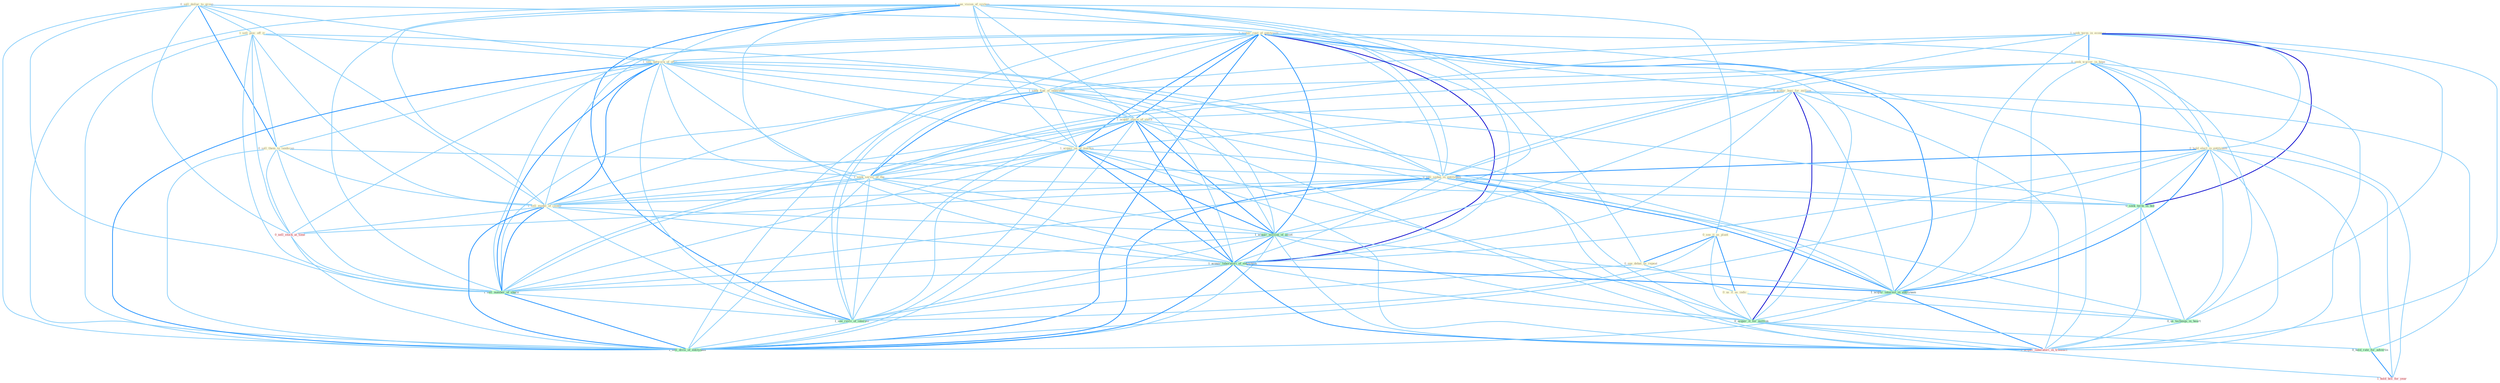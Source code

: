 Graph G{ 
    node
    [shape=polygon,style=filled,width=.5,height=.06,color="#BDFCC9",fixedsize=true,fontsize=4,
    fontcolor="#2f4f4f"];
    {node
    [color="#ffffe0", fontcolor="#8b7d6b"] "1_see_vision_of_system " "0_sell_dollar_to_group " "1_seek_term_in_economi " "1_acquir_rest_of_entitynam " "1_sell_piec_off_it " "0_acquir_busi_for_million " "0_seek_waiver_in_hope " "0_hold_elect_in_entitynam " "0_see_it_as_plant " "0_see_debat_as_repeat " "1_sell_network_of_offic " "0_sell_them_to_landscap " "0_sell_sedan_in_entitynam " "1_seek_fine_of_othernum " "0_us_it_as_indic " "1_acquir_share_of_stock " "1_acquir_on_of_machin " "1_seek_servic_of_the " "1_sell_model_of_center "}
{node [color="#fff0f5", fontcolor="#b22222"] "0_acquir_laboratori_in_transact " "0_sell_stock_at_time " "1_hold_bill_for_year "}
edge [color="#B0E2FF"];

	"1_see_vision_of_system " -- "1_acquir_rest_of_entitynam " [w="1", color="#87cefa" ];
	"1_see_vision_of_system " -- "0_see_it_as_plant " [w="1", color="#87cefa" ];
	"1_see_vision_of_system " -- "0_see_debat_as_repeat " [w="1", color="#87cefa" ];
	"1_see_vision_of_system " -- "1_sell_network_of_offic " [w="1", color="#87cefa" ];
	"1_see_vision_of_system " -- "1_seek_fine_of_othernum " [w="1", color="#87cefa" ];
	"1_see_vision_of_system " -- "1_acquir_share_of_stock " [w="1", color="#87cefa" ];
	"1_see_vision_of_system " -- "1_acquir_on_of_machin " [w="1", color="#87cefa" ];
	"1_see_vision_of_system " -- "1_seek_servic_of_the " [w="1", color="#87cefa" ];
	"1_see_vision_of_system " -- "1_sell_model_of_center " [w="1", color="#87cefa" ];
	"1_see_vision_of_system " -- "1_acquir_million_of_asset " [w="1", color="#87cefa" ];
	"1_see_vision_of_system " -- "1_acquir_laboratori_of_entitynam " [w="1", color="#87cefa" ];
	"1_see_vision_of_system " -- "1_sell_number_of_share " [w="1", color="#87cefa" ];
	"1_see_vision_of_system " -- "1_see_reviv_of_interest " [w="2", color="#1e90ff" , len=0.8];
	"1_see_vision_of_system " -- "1_sell_divis_of_entitynam " [w="1", color="#87cefa" ];
	"0_sell_dollar_to_group " -- "1_sell_piec_off_it " [w="1", color="#87cefa" ];
	"0_sell_dollar_to_group " -- "1_sell_network_of_offic " [w="1", color="#87cefa" ];
	"0_sell_dollar_to_group " -- "0_sell_them_to_landscap " [w="2", color="#1e90ff" , len=0.8];
	"0_sell_dollar_to_group " -- "0_sell_sedan_in_entitynam " [w="1", color="#87cefa" ];
	"0_sell_dollar_to_group " -- "1_sell_model_of_center " [w="1", color="#87cefa" ];
	"0_sell_dollar_to_group " -- "0_sell_stock_at_time " [w="1", color="#87cefa" ];
	"0_sell_dollar_to_group " -- "1_sell_number_of_share " [w="1", color="#87cefa" ];
	"0_sell_dollar_to_group " -- "1_sell_divis_of_entitynam " [w="1", color="#87cefa" ];
	"1_seek_term_in_economi " -- "0_seek_waiver_in_hope " [w="2", color="#1e90ff" , len=0.8];
	"1_seek_term_in_economi " -- "0_hold_elect_in_entitynam " [w="1", color="#87cefa" ];
	"1_seek_term_in_economi " -- "0_sell_sedan_in_entitynam " [w="1", color="#87cefa" ];
	"1_seek_term_in_economi " -- "1_seek_fine_of_othernum " [w="1", color="#87cefa" ];
	"1_seek_term_in_economi " -- "1_seek_servic_of_the " [w="1", color="#87cefa" ];
	"1_seek_term_in_economi " -- "0_seek_term_in_bid " [w="3", color="#0000cd" , len=0.6];
	"1_seek_term_in_economi " -- "1_acquir_interest_in_entitynam " [w="1", color="#87cefa" ];
	"1_seek_term_in_economi " -- "0_us_techniqu_in_heart " [w="1", color="#87cefa" ];
	"1_seek_term_in_economi " -- "0_acquir_laboratori_in_transact " [w="1", color="#87cefa" ];
	"1_acquir_rest_of_entitynam " -- "0_acquir_busi_for_million " [w="1", color="#87cefa" ];
	"1_acquir_rest_of_entitynam " -- "0_hold_elect_in_entitynam " [w="1", color="#87cefa" ];
	"1_acquir_rest_of_entitynam " -- "1_sell_network_of_offic " [w="1", color="#87cefa" ];
	"1_acquir_rest_of_entitynam " -- "0_sell_sedan_in_entitynam " [w="1", color="#87cefa" ];
	"1_acquir_rest_of_entitynam " -- "1_seek_fine_of_othernum " [w="1", color="#87cefa" ];
	"1_acquir_rest_of_entitynam " -- "1_acquir_share_of_stock " [w="2", color="#1e90ff" , len=0.8];
	"1_acquir_rest_of_entitynam " -- "1_acquir_on_of_machin " [w="2", color="#1e90ff" , len=0.8];
	"1_acquir_rest_of_entitynam " -- "1_seek_servic_of_the " [w="1", color="#87cefa" ];
	"1_acquir_rest_of_entitynam " -- "1_sell_model_of_center " [w="1", color="#87cefa" ];
	"1_acquir_rest_of_entitynam " -- "1_acquir_million_of_asset " [w="2", color="#1e90ff" , len=0.8];
	"1_acquir_rest_of_entitynam " -- "1_acquir_laboratori_of_entitynam " [w="3", color="#0000cd" , len=0.6];
	"1_acquir_rest_of_entitynam " -- "1_acquir_interest_in_entitynam " [w="2", color="#1e90ff" , len=0.8];
	"1_acquir_rest_of_entitynam " -- "0_acquir_it_for_million " [w="1", color="#87cefa" ];
	"1_acquir_rest_of_entitynam " -- "0_acquir_laboratori_in_transact " [w="1", color="#87cefa" ];
	"1_acquir_rest_of_entitynam " -- "1_sell_number_of_share " [w="1", color="#87cefa" ];
	"1_acquir_rest_of_entitynam " -- "1_see_reviv_of_interest " [w="1", color="#87cefa" ];
	"1_acquir_rest_of_entitynam " -- "1_sell_divis_of_entitynam " [w="2", color="#1e90ff" , len=0.8];
	"1_sell_piec_off_it " -- "1_sell_network_of_offic " [w="1", color="#87cefa" ];
	"1_sell_piec_off_it " -- "0_sell_them_to_landscap " [w="1", color="#87cefa" ];
	"1_sell_piec_off_it " -- "0_sell_sedan_in_entitynam " [w="1", color="#87cefa" ];
	"1_sell_piec_off_it " -- "1_sell_model_of_center " [w="1", color="#87cefa" ];
	"1_sell_piec_off_it " -- "0_sell_stock_at_time " [w="1", color="#87cefa" ];
	"1_sell_piec_off_it " -- "1_sell_number_of_share " [w="1", color="#87cefa" ];
	"1_sell_piec_off_it " -- "1_sell_divis_of_entitynam " [w="1", color="#87cefa" ];
	"0_acquir_busi_for_million " -- "1_acquir_share_of_stock " [w="1", color="#87cefa" ];
	"0_acquir_busi_for_million " -- "1_acquir_on_of_machin " [w="1", color="#87cefa" ];
	"0_acquir_busi_for_million " -- "1_acquir_million_of_asset " [w="1", color="#87cefa" ];
	"0_acquir_busi_for_million " -- "1_acquir_laboratori_of_entitynam " [w="1", color="#87cefa" ];
	"0_acquir_busi_for_million " -- "1_acquir_interest_in_entitynam " [w="1", color="#87cefa" ];
	"0_acquir_busi_for_million " -- "0_acquir_it_for_million " [w="3", color="#0000cd" , len=0.6];
	"0_acquir_busi_for_million " -- "0_hold_rate_for_advertis " [w="1", color="#87cefa" ];
	"0_acquir_busi_for_million " -- "0_acquir_laboratori_in_transact " [w="1", color="#87cefa" ];
	"0_acquir_busi_for_million " -- "1_hold_bill_for_year " [w="1", color="#87cefa" ];
	"0_seek_waiver_in_hope " -- "0_hold_elect_in_entitynam " [w="1", color="#87cefa" ];
	"0_seek_waiver_in_hope " -- "0_sell_sedan_in_entitynam " [w="1", color="#87cefa" ];
	"0_seek_waiver_in_hope " -- "1_seek_fine_of_othernum " [w="1", color="#87cefa" ];
	"0_seek_waiver_in_hope " -- "1_seek_servic_of_the " [w="1", color="#87cefa" ];
	"0_seek_waiver_in_hope " -- "0_seek_term_in_bid " [w="2", color="#1e90ff" , len=0.8];
	"0_seek_waiver_in_hope " -- "1_acquir_interest_in_entitynam " [w="1", color="#87cefa" ];
	"0_seek_waiver_in_hope " -- "0_us_techniqu_in_heart " [w="1", color="#87cefa" ];
	"0_seek_waiver_in_hope " -- "0_acquir_laboratori_in_transact " [w="1", color="#87cefa" ];
	"0_hold_elect_in_entitynam " -- "0_sell_sedan_in_entitynam " [w="2", color="#1e90ff" , len=0.8];
	"0_hold_elect_in_entitynam " -- "1_acquir_laboratori_of_entitynam " [w="1", color="#87cefa" ];
	"0_hold_elect_in_entitynam " -- "0_seek_term_in_bid " [w="1", color="#87cefa" ];
	"0_hold_elect_in_entitynam " -- "1_acquir_interest_in_entitynam " [w="2", color="#1e90ff" , len=0.8];
	"0_hold_elect_in_entitynam " -- "0_us_techniqu_in_heart " [w="1", color="#87cefa" ];
	"0_hold_elect_in_entitynam " -- "0_hold_rate_for_advertis " [w="1", color="#87cefa" ];
	"0_hold_elect_in_entitynam " -- "0_acquir_laboratori_in_transact " [w="1", color="#87cefa" ];
	"0_hold_elect_in_entitynam " -- "1_hold_bill_for_year " [w="1", color="#87cefa" ];
	"0_hold_elect_in_entitynam " -- "1_sell_divis_of_entitynam " [w="1", color="#87cefa" ];
	"0_see_it_as_plant " -- "0_see_debat_as_repeat " [w="2", color="#1e90ff" , len=0.8];
	"0_see_it_as_plant " -- "0_us_it_as_indic " [w="2", color="#1e90ff" , len=0.8];
	"0_see_it_as_plant " -- "0_acquir_it_for_million " [w="1", color="#87cefa" ];
	"0_see_it_as_plant " -- "1_see_reviv_of_interest " [w="1", color="#87cefa" ];
	"0_see_debat_as_repeat " -- "0_us_it_as_indic " [w="1", color="#87cefa" ];
	"0_see_debat_as_repeat " -- "1_see_reviv_of_interest " [w="1", color="#87cefa" ];
	"1_sell_network_of_offic " -- "0_sell_them_to_landscap " [w="1", color="#87cefa" ];
	"1_sell_network_of_offic " -- "0_sell_sedan_in_entitynam " [w="1", color="#87cefa" ];
	"1_sell_network_of_offic " -- "1_seek_fine_of_othernum " [w="1", color="#87cefa" ];
	"1_sell_network_of_offic " -- "1_acquir_share_of_stock " [w="1", color="#87cefa" ];
	"1_sell_network_of_offic " -- "1_acquir_on_of_machin " [w="1", color="#87cefa" ];
	"1_sell_network_of_offic " -- "1_seek_servic_of_the " [w="1", color="#87cefa" ];
	"1_sell_network_of_offic " -- "1_sell_model_of_center " [w="2", color="#1e90ff" , len=0.8];
	"1_sell_network_of_offic " -- "1_acquir_million_of_asset " [w="1", color="#87cefa" ];
	"1_sell_network_of_offic " -- "1_acquir_laboratori_of_entitynam " [w="1", color="#87cefa" ];
	"1_sell_network_of_offic " -- "0_sell_stock_at_time " [w="1", color="#87cefa" ];
	"1_sell_network_of_offic " -- "1_sell_number_of_share " [w="2", color="#1e90ff" , len=0.8];
	"1_sell_network_of_offic " -- "1_see_reviv_of_interest " [w="1", color="#87cefa" ];
	"1_sell_network_of_offic " -- "1_sell_divis_of_entitynam " [w="2", color="#1e90ff" , len=0.8];
	"0_sell_them_to_landscap " -- "0_sell_sedan_in_entitynam " [w="1", color="#87cefa" ];
	"0_sell_them_to_landscap " -- "1_sell_model_of_center " [w="1", color="#87cefa" ];
	"0_sell_them_to_landscap " -- "0_sell_stock_at_time " [w="1", color="#87cefa" ];
	"0_sell_them_to_landscap " -- "1_sell_number_of_share " [w="1", color="#87cefa" ];
	"0_sell_them_to_landscap " -- "1_sell_divis_of_entitynam " [w="1", color="#87cefa" ];
	"0_sell_sedan_in_entitynam " -- "1_sell_model_of_center " [w="1", color="#87cefa" ];
	"0_sell_sedan_in_entitynam " -- "1_acquir_laboratori_of_entitynam " [w="1", color="#87cefa" ];
	"0_sell_sedan_in_entitynam " -- "0_seek_term_in_bid " [w="1", color="#87cefa" ];
	"0_sell_sedan_in_entitynam " -- "1_acquir_interest_in_entitynam " [w="2", color="#1e90ff" , len=0.8];
	"0_sell_sedan_in_entitynam " -- "0_us_techniqu_in_heart " [w="1", color="#87cefa" ];
	"0_sell_sedan_in_entitynam " -- "0_acquir_laboratori_in_transact " [w="1", color="#87cefa" ];
	"0_sell_sedan_in_entitynam " -- "0_sell_stock_at_time " [w="1", color="#87cefa" ];
	"0_sell_sedan_in_entitynam " -- "1_sell_number_of_share " [w="1", color="#87cefa" ];
	"0_sell_sedan_in_entitynam " -- "1_sell_divis_of_entitynam " [w="2", color="#1e90ff" , len=0.8];
	"1_seek_fine_of_othernum " -- "1_acquir_share_of_stock " [w="1", color="#87cefa" ];
	"1_seek_fine_of_othernum " -- "1_acquir_on_of_machin " [w="1", color="#87cefa" ];
	"1_seek_fine_of_othernum " -- "1_seek_servic_of_the " [w="2", color="#1e90ff" , len=0.8];
	"1_seek_fine_of_othernum " -- "1_sell_model_of_center " [w="1", color="#87cefa" ];
	"1_seek_fine_of_othernum " -- "1_acquir_million_of_asset " [w="1", color="#87cefa" ];
	"1_seek_fine_of_othernum " -- "1_acquir_laboratori_of_entitynam " [w="1", color="#87cefa" ];
	"1_seek_fine_of_othernum " -- "0_seek_term_in_bid " [w="1", color="#87cefa" ];
	"1_seek_fine_of_othernum " -- "1_sell_number_of_share " [w="1", color="#87cefa" ];
	"1_seek_fine_of_othernum " -- "1_see_reviv_of_interest " [w="1", color="#87cefa" ];
	"1_seek_fine_of_othernum " -- "1_sell_divis_of_entitynam " [w="1", color="#87cefa" ];
	"0_us_it_as_indic " -- "0_us_techniqu_in_heart " [w="1", color="#87cefa" ];
	"0_us_it_as_indic " -- "0_acquir_it_for_million " [w="1", color="#87cefa" ];
	"1_acquir_share_of_stock " -- "1_acquir_on_of_machin " [w="2", color="#1e90ff" , len=0.8];
	"1_acquir_share_of_stock " -- "1_seek_servic_of_the " [w="1", color="#87cefa" ];
	"1_acquir_share_of_stock " -- "1_sell_model_of_center " [w="1", color="#87cefa" ];
	"1_acquir_share_of_stock " -- "1_acquir_million_of_asset " [w="2", color="#1e90ff" , len=0.8];
	"1_acquir_share_of_stock " -- "1_acquir_laboratori_of_entitynam " [w="2", color="#1e90ff" , len=0.8];
	"1_acquir_share_of_stock " -- "1_acquir_interest_in_entitynam " [w="1", color="#87cefa" ];
	"1_acquir_share_of_stock " -- "0_acquir_it_for_million " [w="1", color="#87cefa" ];
	"1_acquir_share_of_stock " -- "0_acquir_laboratori_in_transact " [w="1", color="#87cefa" ];
	"1_acquir_share_of_stock " -- "1_sell_number_of_share " [w="1", color="#87cefa" ];
	"1_acquir_share_of_stock " -- "1_see_reviv_of_interest " [w="1", color="#87cefa" ];
	"1_acquir_share_of_stock " -- "1_sell_divis_of_entitynam " [w="1", color="#87cefa" ];
	"1_acquir_on_of_machin " -- "1_seek_servic_of_the " [w="1", color="#87cefa" ];
	"1_acquir_on_of_machin " -- "1_sell_model_of_center " [w="1", color="#87cefa" ];
	"1_acquir_on_of_machin " -- "1_acquir_million_of_asset " [w="2", color="#1e90ff" , len=0.8];
	"1_acquir_on_of_machin " -- "1_acquir_laboratori_of_entitynam " [w="2", color="#1e90ff" , len=0.8];
	"1_acquir_on_of_machin " -- "1_acquir_interest_in_entitynam " [w="1", color="#87cefa" ];
	"1_acquir_on_of_machin " -- "0_acquir_it_for_million " [w="1", color="#87cefa" ];
	"1_acquir_on_of_machin " -- "0_acquir_laboratori_in_transact " [w="1", color="#87cefa" ];
	"1_acquir_on_of_machin " -- "1_sell_number_of_share " [w="1", color="#87cefa" ];
	"1_acquir_on_of_machin " -- "1_see_reviv_of_interest " [w="1", color="#87cefa" ];
	"1_acquir_on_of_machin " -- "1_sell_divis_of_entitynam " [w="1", color="#87cefa" ];
	"1_seek_servic_of_the " -- "1_sell_model_of_center " [w="1", color="#87cefa" ];
	"1_seek_servic_of_the " -- "1_acquir_million_of_asset " [w="1", color="#87cefa" ];
	"1_seek_servic_of_the " -- "1_acquir_laboratori_of_entitynam " [w="1", color="#87cefa" ];
	"1_seek_servic_of_the " -- "0_seek_term_in_bid " [w="1", color="#87cefa" ];
	"1_seek_servic_of_the " -- "1_sell_number_of_share " [w="1", color="#87cefa" ];
	"1_seek_servic_of_the " -- "1_see_reviv_of_interest " [w="1", color="#87cefa" ];
	"1_seek_servic_of_the " -- "1_sell_divis_of_entitynam " [w="1", color="#87cefa" ];
	"1_sell_model_of_center " -- "1_acquir_million_of_asset " [w="1", color="#87cefa" ];
	"1_sell_model_of_center " -- "1_acquir_laboratori_of_entitynam " [w="1", color="#87cefa" ];
	"1_sell_model_of_center " -- "0_sell_stock_at_time " [w="1", color="#87cefa" ];
	"1_sell_model_of_center " -- "1_sell_number_of_share " [w="2", color="#1e90ff" , len=0.8];
	"1_sell_model_of_center " -- "1_see_reviv_of_interest " [w="1", color="#87cefa" ];
	"1_sell_model_of_center " -- "1_sell_divis_of_entitynam " [w="2", color="#1e90ff" , len=0.8];
	"1_acquir_million_of_asset " -- "1_acquir_laboratori_of_entitynam " [w="2", color="#1e90ff" , len=0.8];
	"1_acquir_million_of_asset " -- "1_acquir_interest_in_entitynam " [w="1", color="#87cefa" ];
	"1_acquir_million_of_asset " -- "0_acquir_it_for_million " [w="1", color="#87cefa" ];
	"1_acquir_million_of_asset " -- "0_acquir_laboratori_in_transact " [w="1", color="#87cefa" ];
	"1_acquir_million_of_asset " -- "1_sell_number_of_share " [w="1", color="#87cefa" ];
	"1_acquir_million_of_asset " -- "1_see_reviv_of_interest " [w="1", color="#87cefa" ];
	"1_acquir_million_of_asset " -- "1_sell_divis_of_entitynam " [w="1", color="#87cefa" ];
	"1_acquir_laboratori_of_entitynam " -- "1_acquir_interest_in_entitynam " [w="2", color="#1e90ff" , len=0.8];
	"1_acquir_laboratori_of_entitynam " -- "0_acquir_it_for_million " [w="1", color="#87cefa" ];
	"1_acquir_laboratori_of_entitynam " -- "0_acquir_laboratori_in_transact " [w="2", color="#1e90ff" , len=0.8];
	"1_acquir_laboratori_of_entitynam " -- "1_sell_number_of_share " [w="1", color="#87cefa" ];
	"1_acquir_laboratori_of_entitynam " -- "1_see_reviv_of_interest " [w="1", color="#87cefa" ];
	"1_acquir_laboratori_of_entitynam " -- "1_sell_divis_of_entitynam " [w="2", color="#1e90ff" , len=0.8];
	"0_seek_term_in_bid " -- "1_acquir_interest_in_entitynam " [w="1", color="#87cefa" ];
	"0_seek_term_in_bid " -- "0_us_techniqu_in_heart " [w="1", color="#87cefa" ];
	"0_seek_term_in_bid " -- "0_acquir_laboratori_in_transact " [w="1", color="#87cefa" ];
	"1_acquir_interest_in_entitynam " -- "0_us_techniqu_in_heart " [w="1", color="#87cefa" ];
	"1_acquir_interest_in_entitynam " -- "0_acquir_it_for_million " [w="1", color="#87cefa" ];
	"1_acquir_interest_in_entitynam " -- "0_acquir_laboratori_in_transact " [w="2", color="#1e90ff" , len=0.8];
	"1_acquir_interest_in_entitynam " -- "1_sell_divis_of_entitynam " [w="1", color="#87cefa" ];
	"0_us_techniqu_in_heart " -- "0_acquir_laboratori_in_transact " [w="1", color="#87cefa" ];
	"0_acquir_it_for_million " -- "0_hold_rate_for_advertis " [w="1", color="#87cefa" ];
	"0_acquir_it_for_million " -- "0_acquir_laboratori_in_transact " [w="1", color="#87cefa" ];
	"0_acquir_it_for_million " -- "1_hold_bill_for_year " [w="1", color="#87cefa" ];
	"0_hold_rate_for_advertis " -- "1_hold_bill_for_year " [w="2", color="#1e90ff" , len=0.8];
	"0_sell_stock_at_time " -- "1_sell_number_of_share " [w="1", color="#87cefa" ];
	"0_sell_stock_at_time " -- "1_sell_divis_of_entitynam " [w="1", color="#87cefa" ];
	"1_sell_number_of_share " -- "1_see_reviv_of_interest " [w="1", color="#87cefa" ];
	"1_sell_number_of_share " -- "1_sell_divis_of_entitynam " [w="2", color="#1e90ff" , len=0.8];
	"1_see_reviv_of_interest " -- "1_sell_divis_of_entitynam " [w="1", color="#87cefa" ];
}